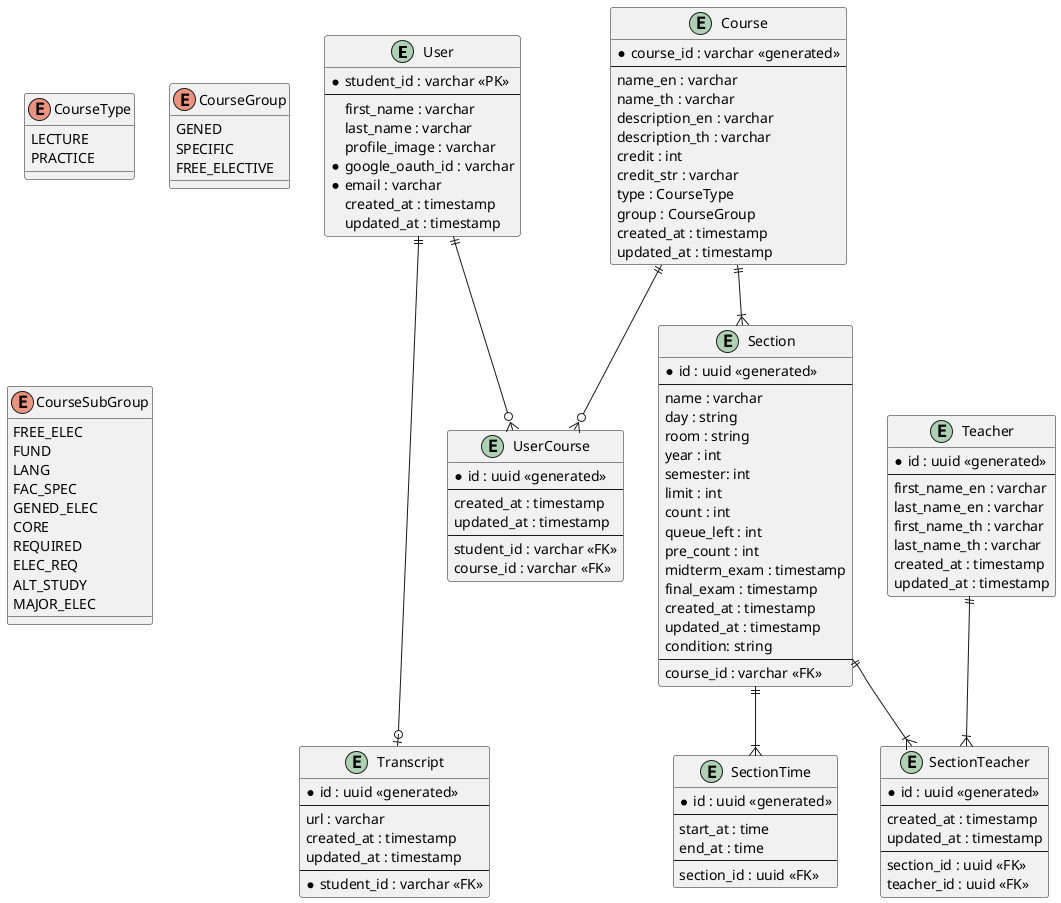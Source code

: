 @startuml REG_Helper_ER

entity User {
  * student_id : varchar <<PK>>
  --
  first_name : varchar
  last_name : varchar
  profile_image : varchar
  * google_oauth_id : varchar
  * email : varchar
  created_at : timestamp
  updated_at : timestamp
}

entity Transcript {
  * id : uuid <<generated>>
  --
  url : varchar
  created_at : timestamp
  updated_at : timestamp
  --
  * student_id : varchar <<FK>>
}

entity Course {
  * course_id : varchar <<generated>>
  --
  name_en : varchar
  name_th : varchar
  description_en : varchar
  description_th : varchar
  credit : int
  credit_str : varchar
  type : CourseType
  group : CourseGroup
  created_at : timestamp
  updated_at : timestamp
}

entity Section {
  * id : uuid <<generated>>
  --
  name : varchar
  day : string
  room : string
  year : int
  semester: int
  limit : int 
  count : int
  queue_left : int
  pre_count : int
  midterm_exam : timestamp
  final_exam : timestamp 
  created_at : timestamp
  updated_at : timestamp
  condition: string
  --
  course_id : varchar <<FK>>
}

entity SectionTime {
  * id : uuid <<generated>>
  --
  start_at : time
  end_at : time
  --
  section_id : uuid <<FK>>
}

entity Teacher {
  * id : uuid <<generated>>
  --
  first_name_en : varchar
  last_name_en : varchar
  first_name_th : varchar
  last_name_th : varchar
  created_at : timestamp
  updated_at : timestamp
}

entity SectionTeacher {
  * id : uuid <<generated>>
  --
  created_at : timestamp
  updated_at : timestamp
  --
  section_id : uuid <<FK>>
  teacher_id : uuid <<FK>>
}

entity UserCourse {
  * id : uuid <<generated>>
  --
  created_at : timestamp
  updated_at : timestamp
  --
  student_id : varchar <<FK>>
  course_id : varchar <<FK>>
}

enum CourseType {
  LECTURE
  PRACTICE
}

enum CourseGroup {
  GENED
  SPECIFIC
  FREE_ELECTIVE
}

enum CourseSubGroup {
  FREE_ELEC
  FUND
  LANG
  FAC_SPEC
  GENED_ELEC
  CORE
  REQUIRED
  ELEC_REQ
  ALT_STUDY
  MAJOR_ELEC
}

User ||---o| Transcript
Course ||--|{ Section
Section ||--|{ SectionTeacher
Section ||--|{ SectionTime
Teacher ||--|{ SectionTeacher
User ||--o{ UserCourse
Course ||--o{ UserCourse

@enduml
